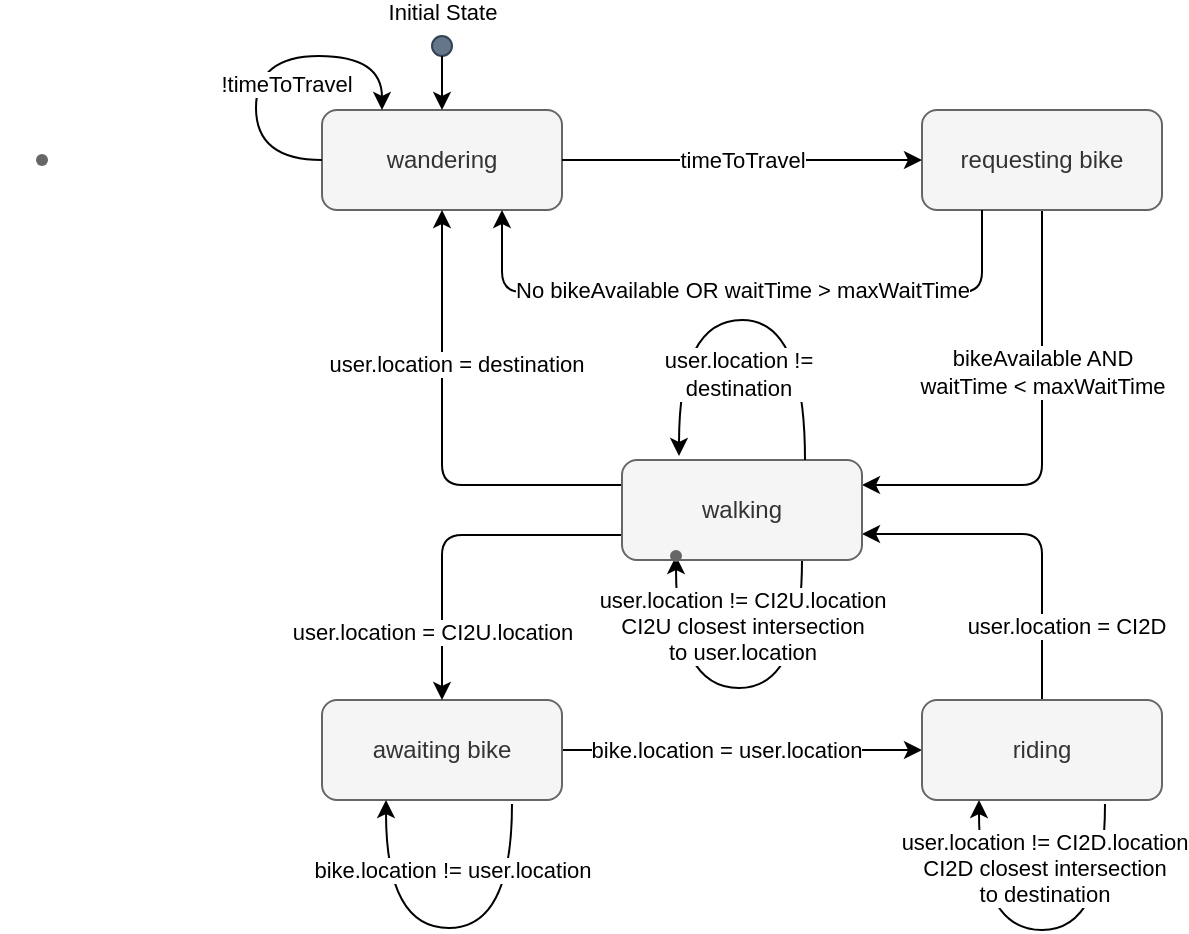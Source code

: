 <mxfile version="18.1.2" type="device"><diagram id="KF2s0I0U0Arqdi72aMxd" name="Page-1"><mxGraphModel dx="2105" dy="585" grid="0" gridSize="10" guides="1" tooltips="1" connect="1" arrows="1" fold="1" page="1" pageScale="1" pageWidth="827" pageHeight="1169" background="#ffffff" math="0" shadow="0"><root><mxCell id="0"/><mxCell id="1" parent="0"/><mxCell id="oWYn93i6SGbfYE0I5UbG-1" value="wandering" style="rounded=1;whiteSpace=wrap;html=1;fillColor=#f5f5f5;fontColor=#333333;strokeColor=#666666;" parent="1" vertex="1"><mxGeometry x="60" y="110" width="120" height="50" as="geometry"/></mxCell><mxCell id="oWYn93i6SGbfYE0I5UbG-2" value="" style="ellipse;whiteSpace=wrap;html=1;aspect=fixed;fillColor=#647687;fontColor=#ffffff;strokeColor=#314354;" parent="1" vertex="1"><mxGeometry x="115" y="73" width="10" height="10" as="geometry"/></mxCell><mxCell id="oWYn93i6SGbfYE0I5UbG-3" value="" style="endArrow=classic;html=1;exitX=0.5;exitY=1;exitDx=0;exitDy=0;entryX=0.5;entryY=0;entryDx=0;entryDy=0;" parent="1" source="oWYn93i6SGbfYE0I5UbG-2" target="oWYn93i6SGbfYE0I5UbG-1" edge="1"><mxGeometry width="50" height="50" relative="1" as="geometry"><mxPoint x="190" y="100" as="sourcePoint"/><mxPoint x="190" y="110" as="targetPoint"/></mxGeometry></mxCell><mxCell id="5wErEydHTXIu7lvtMmkr-1" value="bikeAvailable AND &lt;br&gt;waitTime &amp;lt; maxWaitTime" style="edgeStyle=orthogonalEdgeStyle;rounded=1;orthogonalLoop=1;jettySize=auto;html=1;entryX=1;entryY=0.25;entryDx=0;entryDy=0;jumpStyle=sharp;exitX=0.5;exitY=1;exitDx=0;exitDy=0;" parent="1" target="IB_eHnJ_49VsejhF8HgI-25" edge="1"><mxGeometry x="-0.138" relative="1" as="geometry"><mxPoint x="420" y="130" as="sourcePoint"/><Array as="points"><mxPoint x="420" y="130"/><mxPoint x="420" y="295"/></Array><mxPoint as="offset"/></mxGeometry></mxCell><mxCell id="IB_eHnJ_49VsejhF8HgI-3" value="requesting bike" style="rounded=1;whiteSpace=wrap;html=1;fillColor=#f5f5f5;fontColor=#333333;strokeColor=#666666;" parent="1" vertex="1"><mxGeometry x="360" y="110" width="120" height="50" as="geometry"/></mxCell><mxCell id="5wErEydHTXIu7lvtMmkr-6" style="edgeStyle=orthogonalEdgeStyle;rounded=0;orthogonalLoop=1;jettySize=auto;html=1;startArrow=none;entryX=0;entryY=0.5;entryDx=0;entryDy=0;exitX=1;exitY=0.5;exitDx=0;exitDy=0;" parent="1" source="IB_eHnJ_49VsejhF8HgI-5" target="IB_eHnJ_49VsejhF8HgI-17" edge="1"><mxGeometry relative="1" as="geometry"><mxPoint x="50" y="405" as="sourcePoint"/><mxPoint x="320" y="445" as="targetPoint"/><Array as="points"><mxPoint x="180" y="430"/><mxPoint x="180" y="430"/></Array></mxGeometry></mxCell><mxCell id="5wErEydHTXIu7lvtMmkr-7" value="bike.location = user.location" style="edgeLabel;html=1;align=center;verticalAlign=middle;resizable=0;points=[];" parent="5wErEydHTXIu7lvtMmkr-6" vertex="1" connectable="0"><mxGeometry x="0.122" y="-2" relative="1" as="geometry"><mxPoint x="-19" y="-2" as="offset"/></mxGeometry></mxCell><mxCell id="IB_eHnJ_49VsejhF8HgI-5" value="awaiting bike" style="rounded=1;whiteSpace=wrap;html=1;fillColor=#f5f5f5;fontColor=#333333;strokeColor=#666666;" parent="1" vertex="1"><mxGeometry x="60" y="405" width="120" height="50" as="geometry"/></mxCell><mxCell id="IB_eHnJ_49VsejhF8HgI-9" value="" style="endArrow=classic;html=1;exitX=1;exitY=0.5;exitDx=0;exitDy=0;entryX=0;entryY=0.5;entryDx=0;entryDy=0;" parent="1" source="oWYn93i6SGbfYE0I5UbG-1" target="IB_eHnJ_49VsejhF8HgI-3" edge="1"><mxGeometry width="50" height="50" relative="1" as="geometry"><mxPoint x="180" y="-90" as="sourcePoint"/><mxPoint x="350" y="-159" as="targetPoint"/><Array as="points"/></mxGeometry></mxCell><mxCell id="IB_eHnJ_49VsejhF8HgI-11" value="timeToTravel" style="edgeLabel;html=1;align=center;verticalAlign=middle;resizable=0;points=[];" parent="IB_eHnJ_49VsejhF8HgI-9" vertex="1" connectable="0"><mxGeometry x="-0.19" y="-4" relative="1" as="geometry"><mxPoint x="17" y="-4" as="offset"/></mxGeometry></mxCell><mxCell id="5wErEydHTXIu7lvtMmkr-8" style="edgeStyle=orthogonalEdgeStyle;rounded=1;orthogonalLoop=1;jettySize=auto;html=1;entryX=1;entryY=0.75;entryDx=0;entryDy=0;exitX=0.5;exitY=0;exitDx=0;exitDy=0;" parent="1" source="IB_eHnJ_49VsejhF8HgI-17" target="IB_eHnJ_49VsejhF8HgI-25" edge="1"><mxGeometry relative="1" as="geometry"><mxPoint x="40" y="-240" as="targetPoint"/><Array as="points"><mxPoint x="420" y="322"/><mxPoint x="330" y="322"/></Array></mxGeometry></mxCell><mxCell id="5wErEydHTXIu7lvtMmkr-9" value="user.location = CI2D" style="edgeLabel;html=1;align=center;verticalAlign=middle;resizable=0;points=[];" parent="5wErEydHTXIu7lvtMmkr-8" vertex="1" connectable="0"><mxGeometry x="0.303" y="1" relative="1" as="geometry"><mxPoint x="42" y="45" as="offset"/></mxGeometry></mxCell><mxCell id="IB_eHnJ_49VsejhF8HgI-23" value="" style="endArrow=classic;html=1;exitX=0.25;exitY=1;exitDx=0;exitDy=0;jumpStyle=sharp;rounded=1;entryX=0.75;entryY=1;entryDx=0;entryDy=0;" parent="1" source="IB_eHnJ_49VsejhF8HgI-3" target="oWYn93i6SGbfYE0I5UbG-1" edge="1"><mxGeometry width="50" height="50" relative="1" as="geometry"><mxPoint x="100" y="80" as="sourcePoint"/><mxPoint x="220" y="160" as="targetPoint"/><Array as="points"><mxPoint x="390" y="201"/><mxPoint x="150" y="201"/></Array></mxGeometry></mxCell><mxCell id="IB_eHnJ_49VsejhF8HgI-24" value="No bikeAvailable OR waitTime &amp;gt; maxWaitTime" style="edgeLabel;html=1;align=center;verticalAlign=middle;resizable=0;points=[];" parent="IB_eHnJ_49VsejhF8HgI-23" vertex="1" connectable="0"><mxGeometry x="-0.287" y="3" relative="1" as="geometry"><mxPoint x="-46" y="-4" as="offset"/></mxGeometry></mxCell><mxCell id="5wErEydHTXIu7lvtMmkr-2" style="edgeStyle=orthogonalEdgeStyle;rounded=1;orthogonalLoop=1;jettySize=auto;html=1;entryX=0.5;entryY=0;entryDx=0;entryDy=0;exitX=0;exitY=0.75;exitDx=0;exitDy=0;" parent="1" source="IB_eHnJ_49VsejhF8HgI-25" target="IB_eHnJ_49VsejhF8HgI-5" edge="1"><mxGeometry relative="1" as="geometry"><Array as="points"><mxPoint x="120" y="323"/></Array></mxGeometry></mxCell><mxCell id="5wErEydHTXIu7lvtMmkr-3" value="user.location = CI2U.location" style="edgeLabel;html=1;align=center;verticalAlign=middle;resizable=0;points=[];" parent="5wErEydHTXIu7lvtMmkr-2" vertex="1" connectable="0"><mxGeometry x="0.33" y="1" relative="1" as="geometry"><mxPoint x="-6" y="24" as="offset"/></mxGeometry></mxCell><mxCell id="5wErEydHTXIu7lvtMmkr-10" style="edgeStyle=orthogonalEdgeStyle;rounded=1;orthogonalLoop=1;jettySize=auto;html=1;entryX=0.5;entryY=1;entryDx=0;entryDy=0;exitX=0;exitY=0.25;exitDx=0;exitDy=0;" parent="1" source="IB_eHnJ_49VsejhF8HgI-25" target="oWYn93i6SGbfYE0I5UbG-1" edge="1"><mxGeometry relative="1" as="geometry"><Array as="points"><mxPoint x="120" y="297"/></Array><mxPoint x="189" y="305" as="sourcePoint"/><mxPoint x="120" y="130" as="targetPoint"/></mxGeometry></mxCell><mxCell id="5wErEydHTXIu7lvtMmkr-11" value="user.location = destination" style="edgeLabel;html=1;align=center;verticalAlign=middle;resizable=0;points=[];" parent="5wErEydHTXIu7lvtMmkr-10" vertex="1" connectable="0"><mxGeometry x="-0.167" y="-3" relative="1" as="geometry"><mxPoint x="4" y="-56" as="offset"/></mxGeometry></mxCell><mxCell id="6dH2xqtj8JG1auHPXBg0-3" value="" style="edgeStyle=orthogonalEdgeStyle;rounded=0;orthogonalLoop=1;jettySize=auto;html=1;curved=1;exitX=0.75;exitY=1;exitDx=0;exitDy=0;entryX=0.56;entryY=0.655;entryDx=0;entryDy=0;entryPerimeter=0;" parent="1" source="IB_eHnJ_49VsejhF8HgI-25" target="6dH2xqtj8JG1auHPXBg0-2" edge="1"><mxGeometry relative="1" as="geometry"><Array as="points"><mxPoint x="300" y="399"/><mxPoint x="237" y="399"/></Array></mxGeometry></mxCell><mxCell id="IB_eHnJ_49VsejhF8HgI-25" value="walking" style="rounded=1;whiteSpace=wrap;html=1;labelBackgroundColor=none;fillColor=#f5f5f5;fontColor=#333333;strokeColor=#666666;" parent="1" vertex="1"><mxGeometry x="210" y="285" width="120" height="50" as="geometry"/></mxCell><mxCell id="IB_eHnJ_49VsejhF8HgI-17" value="riding" style="rounded=1;whiteSpace=wrap;html=1;labelBackgroundColor=none;fillColor=#f5f5f5;fontColor=#333333;strokeColor=#666666;" parent="1" vertex="1"><mxGeometry x="360" y="405" width="120" height="50" as="geometry"/></mxCell><mxCell id="6dH2xqtj8JG1auHPXBg0-1" value="Initial State" style="edgeLabel;html=1;align=center;verticalAlign=middle;resizable=0;points=[];" parent="1" vertex="1" connectable="0"><mxGeometry x="120" y="61" as="geometry"/></mxCell><mxCell id="6dH2xqtj8JG1auHPXBg0-2" value="" style="shape=waypoint;sketch=0;size=6;pointerEvents=1;points=[];fillColor=#f5f5f5;resizable=0;rotatable=0;perimeter=centerPerimeter;snapToPoint=1;strokeColor=#666666;fontColor=#333333;rounded=1;labelBackgroundColor=none;" parent="1" vertex="1"><mxGeometry x="217" y="313" width="40" height="40" as="geometry"/></mxCell><mxCell id="6dH2xqtj8JG1auHPXBg0-6" value="user.location != CI2U.location&lt;br&gt;CI2U closest intersection &lt;br&gt;to user.location" style="edgeLabel;html=1;align=center;verticalAlign=middle;resizable=0;points=[];" parent="1" vertex="1" connectable="0"><mxGeometry x="270" y="368" as="geometry"/></mxCell><mxCell id="6dH2xqtj8JG1auHPXBg0-7" value="" style="edgeStyle=orthogonalEdgeStyle;rounded=0;orthogonalLoop=1;jettySize=auto;html=1;curved=1;exitX=0.75;exitY=1;exitDx=0;exitDy=0;entryX=0.56;entryY=0.655;entryDx=0;entryDy=0;entryPerimeter=0;" parent="1" edge="1"><mxGeometry relative="1" as="geometry"><mxPoint x="155" y="457" as="sourcePoint"/><mxPoint x="92" y="455" as="targetPoint"/><Array as="points"><mxPoint x="155" y="519"/><mxPoint x="92" y="519"/></Array></mxGeometry></mxCell><mxCell id="6dH2xqtj8JG1auHPXBg0-8" value="bike.location != user.location" style="edgeLabel;html=1;align=center;verticalAlign=middle;resizable=0;points=[];" parent="6dH2xqtj8JG1auHPXBg0-7" vertex="1" connectable="0"><mxGeometry x="0.482" y="-4" relative="1" as="geometry"><mxPoint x="29" y="-14" as="offset"/></mxGeometry></mxCell><mxCell id="6dH2xqtj8JG1auHPXBg0-9" value="" style="edgeStyle=orthogonalEdgeStyle;rounded=0;orthogonalLoop=1;jettySize=auto;html=1;curved=1;exitX=0.75;exitY=1;exitDx=0;exitDy=0;entryX=0.56;entryY=0.655;entryDx=0;entryDy=0;entryPerimeter=0;" parent="1" edge="1"><mxGeometry relative="1" as="geometry"><mxPoint x="301.5" y="285" as="sourcePoint"/><mxPoint x="238.5" y="283" as="targetPoint"/><Array as="points"><mxPoint x="302" y="215"/><mxPoint x="239" y="215"/></Array></mxGeometry></mxCell><mxCell id="6dH2xqtj8JG1auHPXBg0-10" value="user.location != &lt;br&gt;destination" style="edgeLabel;html=1;align=center;verticalAlign=middle;resizable=0;points=[];" parent="1" vertex="1" connectable="0"><mxGeometry x="259" y="249" as="geometry"><mxPoint x="9" y="-7" as="offset"/></mxGeometry></mxCell><mxCell id="6dH2xqtj8JG1auHPXBg0-11" value="" style="edgeStyle=orthogonalEdgeStyle;rounded=0;orthogonalLoop=1;jettySize=auto;html=1;curved=1;exitX=0.75;exitY=1;exitDx=0;exitDy=0;entryX=0.56;entryY=0.655;entryDx=0;entryDy=0;entryPerimeter=0;" parent="1" edge="1"><mxGeometry relative="1" as="geometry"><mxPoint x="451.5" y="457" as="sourcePoint"/><mxPoint x="388.5" y="455" as="targetPoint"/><Array as="points"><mxPoint x="452" y="520"/><mxPoint x="389" y="520"/></Array></mxGeometry></mxCell><mxCell id="6dH2xqtj8JG1auHPXBg0-12" value="user.location != CI2D.location&lt;br&gt;CI2D closest intersection&lt;br&gt;to destination" style="edgeLabel;html=1;align=center;verticalAlign=middle;resizable=0;points=[];" parent="6dH2xqtj8JG1auHPXBg0-11" vertex="1" connectable="0"><mxGeometry x="0.482" y="-4" relative="1" as="geometry"><mxPoint x="28" y="-16" as="offset"/></mxGeometry></mxCell><mxCell id="6dH2xqtj8JG1auHPXBg0-13" value="" style="shape=waypoint;sketch=0;size=6;pointerEvents=1;points=[];fillColor=#f5f5f5;resizable=0;rotatable=0;perimeter=centerPerimeter;snapToPoint=1;strokeColor=#666666;fontColor=#333333;rounded=1;" parent="1" vertex="1"><mxGeometry x="-100" y="115" width="40" height="40" as="geometry"/></mxCell><mxCell id="6dH2xqtj8JG1auHPXBg0-15" value="" style="edgeStyle=orthogonalEdgeStyle;rounded=0;orthogonalLoop=1;jettySize=auto;html=1;curved=1;exitX=0;exitY=0.5;exitDx=0;exitDy=0;entryX=0.25;entryY=0;entryDx=0;entryDy=0;" parent="1" source="oWYn93i6SGbfYE0I5UbG-1" target="oWYn93i6SGbfYE0I5UbG-1" edge="1"><mxGeometry relative="1" as="geometry"><mxPoint x="55" y="141" as="sourcePoint"/><mxPoint x="-8" y="139" as="targetPoint"/><Array as="points"><mxPoint x="27" y="135"/><mxPoint x="27" y="83"/><mxPoint x="90" y="83"/></Array></mxGeometry></mxCell><mxCell id="6dH2xqtj8JG1auHPXBg0-16" value="!timeToTravel" style="edgeLabel;html=1;align=center;verticalAlign=middle;resizable=0;points=[];" parent="6dH2xqtj8JG1auHPXBg0-15" vertex="1" connectable="0"><mxGeometry x="0.482" y="-4" relative="1" as="geometry"><mxPoint x="-30" y="10" as="offset"/></mxGeometry></mxCell></root></mxGraphModel></diagram></mxfile>